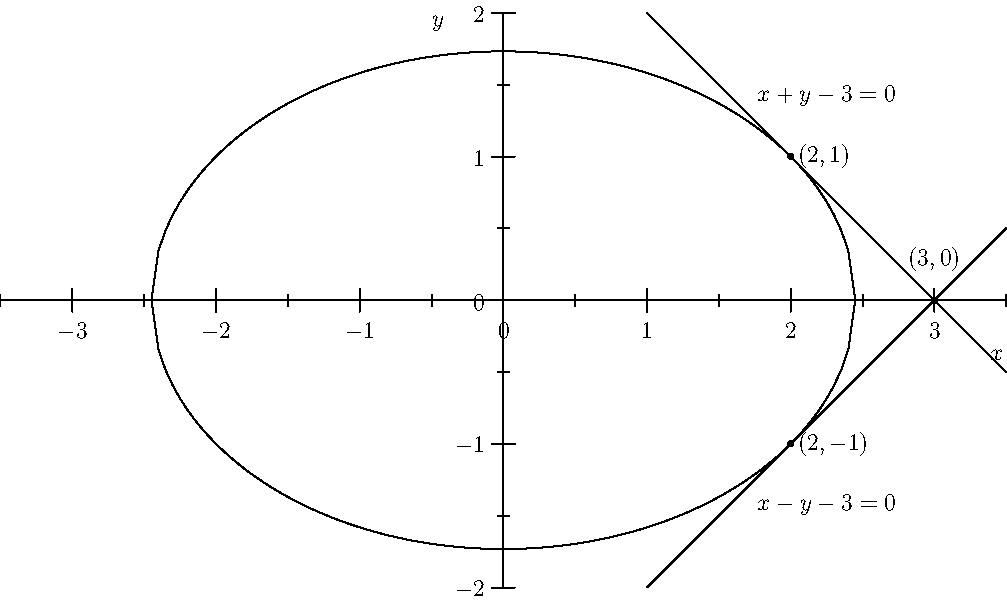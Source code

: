 import graph;
import plain;

size(0,300);
real yplus(real x) {return sqrt(3-(x^2)/2);}
real yminus(real x) {return -yplus(x);}
real tang1(real x) {return 3-x;}
real tang2(real x) {return x-3;}

draw(graph(yplus,-sqrt(6),sqrt(6)));
draw(graph(yminus,-sqrt(6),sqrt(6)));

draw(graph(tang1,1,3.5),L=Label(s="$x+y-3=0$",align=(0,12)));
draw(graph(tang2,1,3.5),L=Label(s="$x-y-3=0$",align=(0,-12)));

xaxis("$x$",xmin=-3.5,xmax=3.5,ticks=Ticks);
yaxis("$y$",ymin=-2,ymax=2,ticks=Ticks(ticklabel=null));

dot(z=(3,0),L=Label(s="$\left(3,0\right)$"),align=4N);
dot(z=(2,1),L=Label(s="$\left(2,1\right)$"));
dot(z=(2,-1),L=Label(s="$\left(2,-1\right)$"));
